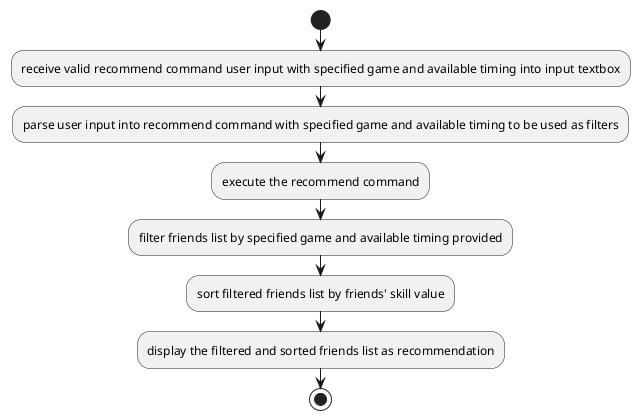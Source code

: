 @startuml
start
:receive valid recommend command user input with specified game and available timing into input textbox;
:parse user input into recommend command with specified game and available timing to be used as filters;
:execute the recommend command;
:filter friends list by specified game and available timing provided;
:sort filtered friends list by friends' skill value;
:display the filtered and sorted friends list as recommendation;
stop
@enduml